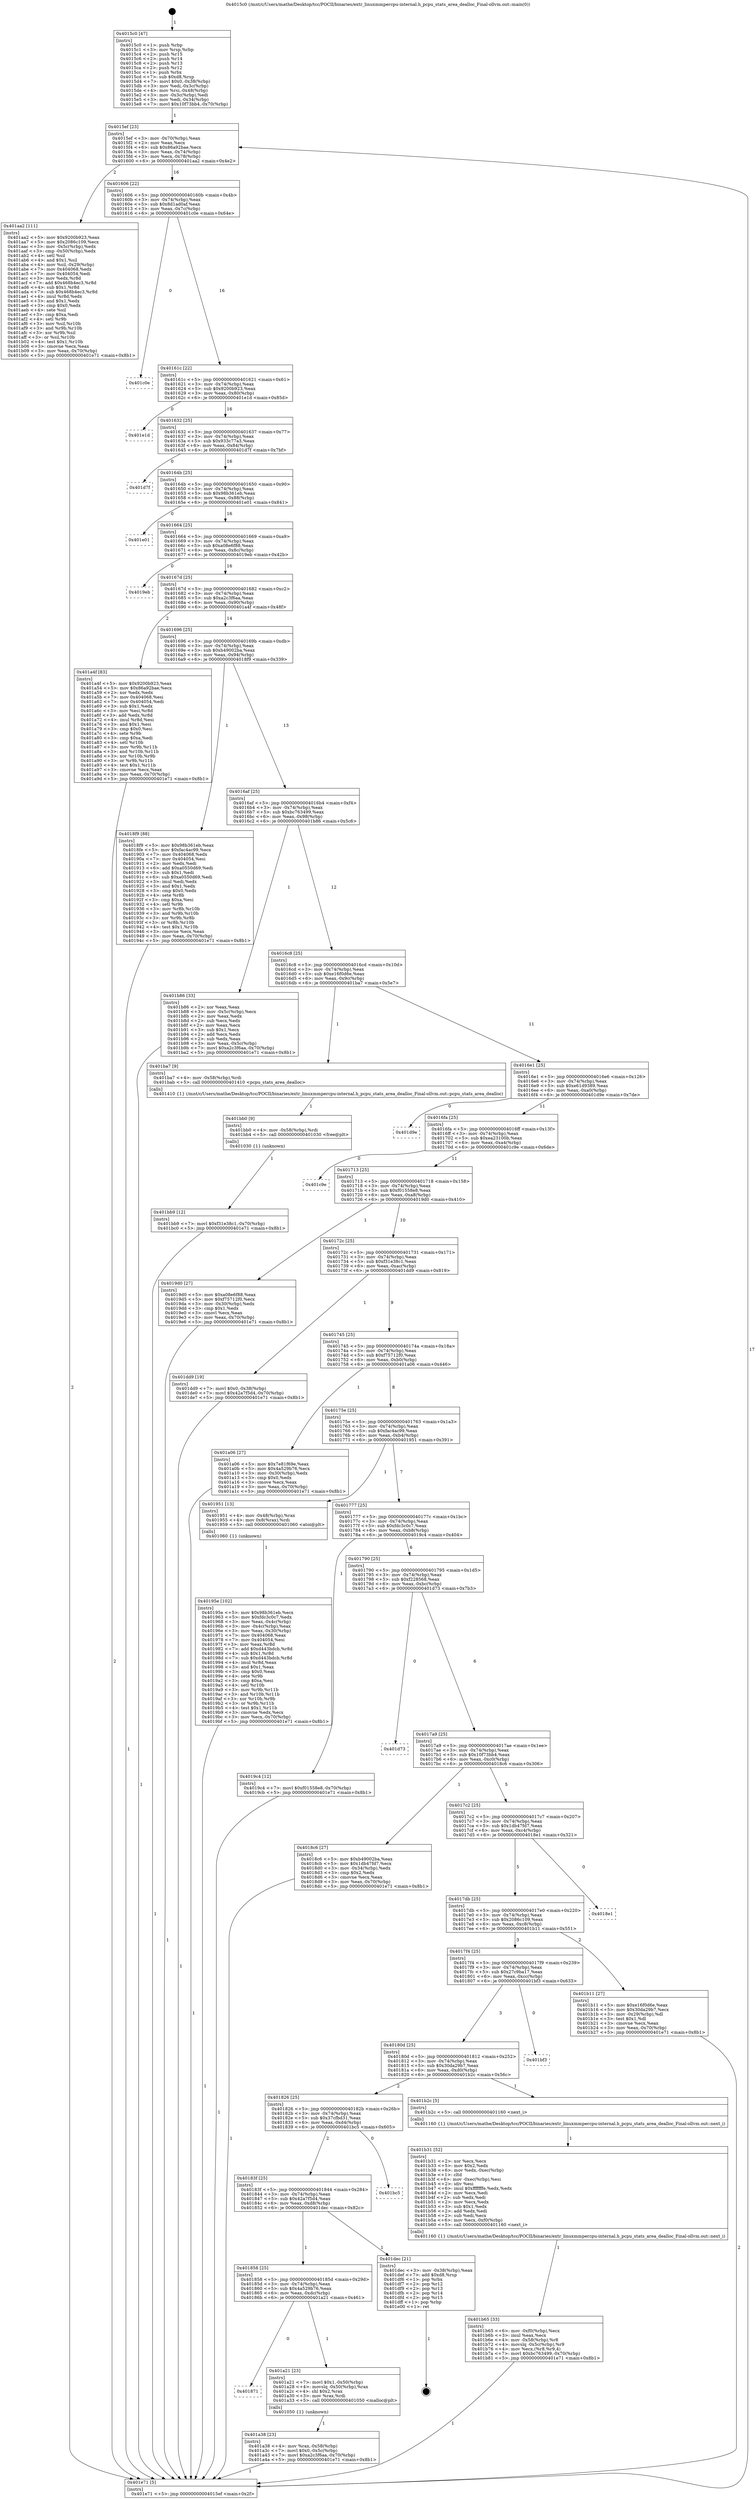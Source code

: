 digraph "0x4015c0" {
  label = "0x4015c0 (/mnt/c/Users/mathe/Desktop/tcc/POCII/binaries/extr_linuxmmpercpu-internal.h_pcpu_stats_area_dealloc_Final-ollvm.out::main(0))"
  labelloc = "t"
  node[shape=record]

  Entry [label="",width=0.3,height=0.3,shape=circle,fillcolor=black,style=filled]
  "0x4015ef" [label="{
     0x4015ef [23]\l
     | [instrs]\l
     &nbsp;&nbsp;0x4015ef \<+3\>: mov -0x70(%rbp),%eax\l
     &nbsp;&nbsp;0x4015f2 \<+2\>: mov %eax,%ecx\l
     &nbsp;&nbsp;0x4015f4 \<+6\>: sub $0x86a92bae,%ecx\l
     &nbsp;&nbsp;0x4015fa \<+3\>: mov %eax,-0x74(%rbp)\l
     &nbsp;&nbsp;0x4015fd \<+3\>: mov %ecx,-0x78(%rbp)\l
     &nbsp;&nbsp;0x401600 \<+6\>: je 0000000000401aa2 \<main+0x4e2\>\l
  }"]
  "0x401aa2" [label="{
     0x401aa2 [111]\l
     | [instrs]\l
     &nbsp;&nbsp;0x401aa2 \<+5\>: mov $0x9200b923,%eax\l
     &nbsp;&nbsp;0x401aa7 \<+5\>: mov $0x2086c109,%ecx\l
     &nbsp;&nbsp;0x401aac \<+3\>: mov -0x5c(%rbp),%edx\l
     &nbsp;&nbsp;0x401aaf \<+3\>: cmp -0x50(%rbp),%edx\l
     &nbsp;&nbsp;0x401ab2 \<+4\>: setl %sil\l
     &nbsp;&nbsp;0x401ab6 \<+4\>: and $0x1,%sil\l
     &nbsp;&nbsp;0x401aba \<+4\>: mov %sil,-0x29(%rbp)\l
     &nbsp;&nbsp;0x401abe \<+7\>: mov 0x404068,%edx\l
     &nbsp;&nbsp;0x401ac5 \<+7\>: mov 0x404054,%edi\l
     &nbsp;&nbsp;0x401acc \<+3\>: mov %edx,%r8d\l
     &nbsp;&nbsp;0x401acf \<+7\>: add $0x468b4ec3,%r8d\l
     &nbsp;&nbsp;0x401ad6 \<+4\>: sub $0x1,%r8d\l
     &nbsp;&nbsp;0x401ada \<+7\>: sub $0x468b4ec3,%r8d\l
     &nbsp;&nbsp;0x401ae1 \<+4\>: imul %r8d,%edx\l
     &nbsp;&nbsp;0x401ae5 \<+3\>: and $0x1,%edx\l
     &nbsp;&nbsp;0x401ae8 \<+3\>: cmp $0x0,%edx\l
     &nbsp;&nbsp;0x401aeb \<+4\>: sete %sil\l
     &nbsp;&nbsp;0x401aef \<+3\>: cmp $0xa,%edi\l
     &nbsp;&nbsp;0x401af2 \<+4\>: setl %r9b\l
     &nbsp;&nbsp;0x401af6 \<+3\>: mov %sil,%r10b\l
     &nbsp;&nbsp;0x401af9 \<+3\>: and %r9b,%r10b\l
     &nbsp;&nbsp;0x401afc \<+3\>: xor %r9b,%sil\l
     &nbsp;&nbsp;0x401aff \<+3\>: or %sil,%r10b\l
     &nbsp;&nbsp;0x401b02 \<+4\>: test $0x1,%r10b\l
     &nbsp;&nbsp;0x401b06 \<+3\>: cmovne %ecx,%eax\l
     &nbsp;&nbsp;0x401b09 \<+3\>: mov %eax,-0x70(%rbp)\l
     &nbsp;&nbsp;0x401b0c \<+5\>: jmp 0000000000401e71 \<main+0x8b1\>\l
  }"]
  "0x401606" [label="{
     0x401606 [22]\l
     | [instrs]\l
     &nbsp;&nbsp;0x401606 \<+5\>: jmp 000000000040160b \<main+0x4b\>\l
     &nbsp;&nbsp;0x40160b \<+3\>: mov -0x74(%rbp),%eax\l
     &nbsp;&nbsp;0x40160e \<+5\>: sub $0x8d1ad0af,%eax\l
     &nbsp;&nbsp;0x401613 \<+3\>: mov %eax,-0x7c(%rbp)\l
     &nbsp;&nbsp;0x401616 \<+6\>: je 0000000000401c0e \<main+0x64e\>\l
  }"]
  Exit [label="",width=0.3,height=0.3,shape=circle,fillcolor=black,style=filled,peripheries=2]
  "0x401c0e" [label="{
     0x401c0e\l
  }", style=dashed]
  "0x40161c" [label="{
     0x40161c [22]\l
     | [instrs]\l
     &nbsp;&nbsp;0x40161c \<+5\>: jmp 0000000000401621 \<main+0x61\>\l
     &nbsp;&nbsp;0x401621 \<+3\>: mov -0x74(%rbp),%eax\l
     &nbsp;&nbsp;0x401624 \<+5\>: sub $0x9200b923,%eax\l
     &nbsp;&nbsp;0x401629 \<+3\>: mov %eax,-0x80(%rbp)\l
     &nbsp;&nbsp;0x40162c \<+6\>: je 0000000000401e1d \<main+0x85d\>\l
  }"]
  "0x401bb9" [label="{
     0x401bb9 [12]\l
     | [instrs]\l
     &nbsp;&nbsp;0x401bb9 \<+7\>: movl $0xf31e38c1,-0x70(%rbp)\l
     &nbsp;&nbsp;0x401bc0 \<+5\>: jmp 0000000000401e71 \<main+0x8b1\>\l
  }"]
  "0x401e1d" [label="{
     0x401e1d\l
  }", style=dashed]
  "0x401632" [label="{
     0x401632 [25]\l
     | [instrs]\l
     &nbsp;&nbsp;0x401632 \<+5\>: jmp 0000000000401637 \<main+0x77\>\l
     &nbsp;&nbsp;0x401637 \<+3\>: mov -0x74(%rbp),%eax\l
     &nbsp;&nbsp;0x40163a \<+5\>: sub $0x933c77a3,%eax\l
     &nbsp;&nbsp;0x40163f \<+6\>: mov %eax,-0x84(%rbp)\l
     &nbsp;&nbsp;0x401645 \<+6\>: je 0000000000401d7f \<main+0x7bf\>\l
  }"]
  "0x401bb0" [label="{
     0x401bb0 [9]\l
     | [instrs]\l
     &nbsp;&nbsp;0x401bb0 \<+4\>: mov -0x58(%rbp),%rdi\l
     &nbsp;&nbsp;0x401bb4 \<+5\>: call 0000000000401030 \<free@plt\>\l
     | [calls]\l
     &nbsp;&nbsp;0x401030 \{1\} (unknown)\l
  }"]
  "0x401d7f" [label="{
     0x401d7f\l
  }", style=dashed]
  "0x40164b" [label="{
     0x40164b [25]\l
     | [instrs]\l
     &nbsp;&nbsp;0x40164b \<+5\>: jmp 0000000000401650 \<main+0x90\>\l
     &nbsp;&nbsp;0x401650 \<+3\>: mov -0x74(%rbp),%eax\l
     &nbsp;&nbsp;0x401653 \<+5\>: sub $0x98b361eb,%eax\l
     &nbsp;&nbsp;0x401658 \<+6\>: mov %eax,-0x88(%rbp)\l
     &nbsp;&nbsp;0x40165e \<+6\>: je 0000000000401e01 \<main+0x841\>\l
  }"]
  "0x401b65" [label="{
     0x401b65 [33]\l
     | [instrs]\l
     &nbsp;&nbsp;0x401b65 \<+6\>: mov -0xf0(%rbp),%ecx\l
     &nbsp;&nbsp;0x401b6b \<+3\>: imul %eax,%ecx\l
     &nbsp;&nbsp;0x401b6e \<+4\>: mov -0x58(%rbp),%r8\l
     &nbsp;&nbsp;0x401b72 \<+4\>: movslq -0x5c(%rbp),%r9\l
     &nbsp;&nbsp;0x401b76 \<+4\>: mov %ecx,(%r8,%r9,4)\l
     &nbsp;&nbsp;0x401b7a \<+7\>: movl $0xbc763499,-0x70(%rbp)\l
     &nbsp;&nbsp;0x401b81 \<+5\>: jmp 0000000000401e71 \<main+0x8b1\>\l
  }"]
  "0x401e01" [label="{
     0x401e01\l
  }", style=dashed]
  "0x401664" [label="{
     0x401664 [25]\l
     | [instrs]\l
     &nbsp;&nbsp;0x401664 \<+5\>: jmp 0000000000401669 \<main+0xa9\>\l
     &nbsp;&nbsp;0x401669 \<+3\>: mov -0x74(%rbp),%eax\l
     &nbsp;&nbsp;0x40166c \<+5\>: sub $0xa08e6f88,%eax\l
     &nbsp;&nbsp;0x401671 \<+6\>: mov %eax,-0x8c(%rbp)\l
     &nbsp;&nbsp;0x401677 \<+6\>: je 00000000004019eb \<main+0x42b\>\l
  }"]
  "0x401b31" [label="{
     0x401b31 [52]\l
     | [instrs]\l
     &nbsp;&nbsp;0x401b31 \<+2\>: xor %ecx,%ecx\l
     &nbsp;&nbsp;0x401b33 \<+5\>: mov $0x2,%edx\l
     &nbsp;&nbsp;0x401b38 \<+6\>: mov %edx,-0xec(%rbp)\l
     &nbsp;&nbsp;0x401b3e \<+1\>: cltd\l
     &nbsp;&nbsp;0x401b3f \<+6\>: mov -0xec(%rbp),%esi\l
     &nbsp;&nbsp;0x401b45 \<+2\>: idiv %esi\l
     &nbsp;&nbsp;0x401b47 \<+6\>: imul $0xfffffffe,%edx,%edx\l
     &nbsp;&nbsp;0x401b4d \<+2\>: mov %ecx,%edi\l
     &nbsp;&nbsp;0x401b4f \<+2\>: sub %edx,%edi\l
     &nbsp;&nbsp;0x401b51 \<+2\>: mov %ecx,%edx\l
     &nbsp;&nbsp;0x401b53 \<+3\>: sub $0x1,%edx\l
     &nbsp;&nbsp;0x401b56 \<+2\>: add %edx,%edi\l
     &nbsp;&nbsp;0x401b58 \<+2\>: sub %edi,%ecx\l
     &nbsp;&nbsp;0x401b5a \<+6\>: mov %ecx,-0xf0(%rbp)\l
     &nbsp;&nbsp;0x401b60 \<+5\>: call 0000000000401160 \<next_i\>\l
     | [calls]\l
     &nbsp;&nbsp;0x401160 \{1\} (/mnt/c/Users/mathe/Desktop/tcc/POCII/binaries/extr_linuxmmpercpu-internal.h_pcpu_stats_area_dealloc_Final-ollvm.out::next_i)\l
  }"]
  "0x4019eb" [label="{
     0x4019eb\l
  }", style=dashed]
  "0x40167d" [label="{
     0x40167d [25]\l
     | [instrs]\l
     &nbsp;&nbsp;0x40167d \<+5\>: jmp 0000000000401682 \<main+0xc2\>\l
     &nbsp;&nbsp;0x401682 \<+3\>: mov -0x74(%rbp),%eax\l
     &nbsp;&nbsp;0x401685 \<+5\>: sub $0xa2c3f6aa,%eax\l
     &nbsp;&nbsp;0x40168a \<+6\>: mov %eax,-0x90(%rbp)\l
     &nbsp;&nbsp;0x401690 \<+6\>: je 0000000000401a4f \<main+0x48f\>\l
  }"]
  "0x401a38" [label="{
     0x401a38 [23]\l
     | [instrs]\l
     &nbsp;&nbsp;0x401a38 \<+4\>: mov %rax,-0x58(%rbp)\l
     &nbsp;&nbsp;0x401a3c \<+7\>: movl $0x0,-0x5c(%rbp)\l
     &nbsp;&nbsp;0x401a43 \<+7\>: movl $0xa2c3f6aa,-0x70(%rbp)\l
     &nbsp;&nbsp;0x401a4a \<+5\>: jmp 0000000000401e71 \<main+0x8b1\>\l
  }"]
  "0x401a4f" [label="{
     0x401a4f [83]\l
     | [instrs]\l
     &nbsp;&nbsp;0x401a4f \<+5\>: mov $0x9200b923,%eax\l
     &nbsp;&nbsp;0x401a54 \<+5\>: mov $0x86a92bae,%ecx\l
     &nbsp;&nbsp;0x401a59 \<+2\>: xor %edx,%edx\l
     &nbsp;&nbsp;0x401a5b \<+7\>: mov 0x404068,%esi\l
     &nbsp;&nbsp;0x401a62 \<+7\>: mov 0x404054,%edi\l
     &nbsp;&nbsp;0x401a69 \<+3\>: sub $0x1,%edx\l
     &nbsp;&nbsp;0x401a6c \<+3\>: mov %esi,%r8d\l
     &nbsp;&nbsp;0x401a6f \<+3\>: add %edx,%r8d\l
     &nbsp;&nbsp;0x401a72 \<+4\>: imul %r8d,%esi\l
     &nbsp;&nbsp;0x401a76 \<+3\>: and $0x1,%esi\l
     &nbsp;&nbsp;0x401a79 \<+3\>: cmp $0x0,%esi\l
     &nbsp;&nbsp;0x401a7c \<+4\>: sete %r9b\l
     &nbsp;&nbsp;0x401a80 \<+3\>: cmp $0xa,%edi\l
     &nbsp;&nbsp;0x401a83 \<+4\>: setl %r10b\l
     &nbsp;&nbsp;0x401a87 \<+3\>: mov %r9b,%r11b\l
     &nbsp;&nbsp;0x401a8a \<+3\>: and %r10b,%r11b\l
     &nbsp;&nbsp;0x401a8d \<+3\>: xor %r10b,%r9b\l
     &nbsp;&nbsp;0x401a90 \<+3\>: or %r9b,%r11b\l
     &nbsp;&nbsp;0x401a93 \<+4\>: test $0x1,%r11b\l
     &nbsp;&nbsp;0x401a97 \<+3\>: cmovne %ecx,%eax\l
     &nbsp;&nbsp;0x401a9a \<+3\>: mov %eax,-0x70(%rbp)\l
     &nbsp;&nbsp;0x401a9d \<+5\>: jmp 0000000000401e71 \<main+0x8b1\>\l
  }"]
  "0x401696" [label="{
     0x401696 [25]\l
     | [instrs]\l
     &nbsp;&nbsp;0x401696 \<+5\>: jmp 000000000040169b \<main+0xdb\>\l
     &nbsp;&nbsp;0x40169b \<+3\>: mov -0x74(%rbp),%eax\l
     &nbsp;&nbsp;0x40169e \<+5\>: sub $0xb49002ba,%eax\l
     &nbsp;&nbsp;0x4016a3 \<+6\>: mov %eax,-0x94(%rbp)\l
     &nbsp;&nbsp;0x4016a9 \<+6\>: je 00000000004018f9 \<main+0x339\>\l
  }"]
  "0x401871" [label="{
     0x401871\l
  }", style=dashed]
  "0x4018f9" [label="{
     0x4018f9 [88]\l
     | [instrs]\l
     &nbsp;&nbsp;0x4018f9 \<+5\>: mov $0x98b361eb,%eax\l
     &nbsp;&nbsp;0x4018fe \<+5\>: mov $0xfac4ac99,%ecx\l
     &nbsp;&nbsp;0x401903 \<+7\>: mov 0x404068,%edx\l
     &nbsp;&nbsp;0x40190a \<+7\>: mov 0x404054,%esi\l
     &nbsp;&nbsp;0x401911 \<+2\>: mov %edx,%edi\l
     &nbsp;&nbsp;0x401913 \<+6\>: add $0xa0550d69,%edi\l
     &nbsp;&nbsp;0x401919 \<+3\>: sub $0x1,%edi\l
     &nbsp;&nbsp;0x40191c \<+6\>: sub $0xa0550d69,%edi\l
     &nbsp;&nbsp;0x401922 \<+3\>: imul %edi,%edx\l
     &nbsp;&nbsp;0x401925 \<+3\>: and $0x1,%edx\l
     &nbsp;&nbsp;0x401928 \<+3\>: cmp $0x0,%edx\l
     &nbsp;&nbsp;0x40192b \<+4\>: sete %r8b\l
     &nbsp;&nbsp;0x40192f \<+3\>: cmp $0xa,%esi\l
     &nbsp;&nbsp;0x401932 \<+4\>: setl %r9b\l
     &nbsp;&nbsp;0x401936 \<+3\>: mov %r8b,%r10b\l
     &nbsp;&nbsp;0x401939 \<+3\>: and %r9b,%r10b\l
     &nbsp;&nbsp;0x40193c \<+3\>: xor %r9b,%r8b\l
     &nbsp;&nbsp;0x40193f \<+3\>: or %r8b,%r10b\l
     &nbsp;&nbsp;0x401942 \<+4\>: test $0x1,%r10b\l
     &nbsp;&nbsp;0x401946 \<+3\>: cmovne %ecx,%eax\l
     &nbsp;&nbsp;0x401949 \<+3\>: mov %eax,-0x70(%rbp)\l
     &nbsp;&nbsp;0x40194c \<+5\>: jmp 0000000000401e71 \<main+0x8b1\>\l
  }"]
  "0x4016af" [label="{
     0x4016af [25]\l
     | [instrs]\l
     &nbsp;&nbsp;0x4016af \<+5\>: jmp 00000000004016b4 \<main+0xf4\>\l
     &nbsp;&nbsp;0x4016b4 \<+3\>: mov -0x74(%rbp),%eax\l
     &nbsp;&nbsp;0x4016b7 \<+5\>: sub $0xbc763499,%eax\l
     &nbsp;&nbsp;0x4016bc \<+6\>: mov %eax,-0x98(%rbp)\l
     &nbsp;&nbsp;0x4016c2 \<+6\>: je 0000000000401b86 \<main+0x5c6\>\l
  }"]
  "0x401a21" [label="{
     0x401a21 [23]\l
     | [instrs]\l
     &nbsp;&nbsp;0x401a21 \<+7\>: movl $0x1,-0x50(%rbp)\l
     &nbsp;&nbsp;0x401a28 \<+4\>: movslq -0x50(%rbp),%rax\l
     &nbsp;&nbsp;0x401a2c \<+4\>: shl $0x2,%rax\l
     &nbsp;&nbsp;0x401a30 \<+3\>: mov %rax,%rdi\l
     &nbsp;&nbsp;0x401a33 \<+5\>: call 0000000000401050 \<malloc@plt\>\l
     | [calls]\l
     &nbsp;&nbsp;0x401050 \{1\} (unknown)\l
  }"]
  "0x401b86" [label="{
     0x401b86 [33]\l
     | [instrs]\l
     &nbsp;&nbsp;0x401b86 \<+2\>: xor %eax,%eax\l
     &nbsp;&nbsp;0x401b88 \<+3\>: mov -0x5c(%rbp),%ecx\l
     &nbsp;&nbsp;0x401b8b \<+2\>: mov %eax,%edx\l
     &nbsp;&nbsp;0x401b8d \<+2\>: sub %ecx,%edx\l
     &nbsp;&nbsp;0x401b8f \<+2\>: mov %eax,%ecx\l
     &nbsp;&nbsp;0x401b91 \<+3\>: sub $0x1,%ecx\l
     &nbsp;&nbsp;0x401b94 \<+2\>: add %ecx,%edx\l
     &nbsp;&nbsp;0x401b96 \<+2\>: sub %edx,%eax\l
     &nbsp;&nbsp;0x401b98 \<+3\>: mov %eax,-0x5c(%rbp)\l
     &nbsp;&nbsp;0x401b9b \<+7\>: movl $0xa2c3f6aa,-0x70(%rbp)\l
     &nbsp;&nbsp;0x401ba2 \<+5\>: jmp 0000000000401e71 \<main+0x8b1\>\l
  }"]
  "0x4016c8" [label="{
     0x4016c8 [25]\l
     | [instrs]\l
     &nbsp;&nbsp;0x4016c8 \<+5\>: jmp 00000000004016cd \<main+0x10d\>\l
     &nbsp;&nbsp;0x4016cd \<+3\>: mov -0x74(%rbp),%eax\l
     &nbsp;&nbsp;0x4016d0 \<+5\>: sub $0xe16f0d6e,%eax\l
     &nbsp;&nbsp;0x4016d5 \<+6\>: mov %eax,-0x9c(%rbp)\l
     &nbsp;&nbsp;0x4016db \<+6\>: je 0000000000401ba7 \<main+0x5e7\>\l
  }"]
  "0x401858" [label="{
     0x401858 [25]\l
     | [instrs]\l
     &nbsp;&nbsp;0x401858 \<+5\>: jmp 000000000040185d \<main+0x29d\>\l
     &nbsp;&nbsp;0x40185d \<+3\>: mov -0x74(%rbp),%eax\l
     &nbsp;&nbsp;0x401860 \<+5\>: sub $0x4a529b76,%eax\l
     &nbsp;&nbsp;0x401865 \<+6\>: mov %eax,-0xdc(%rbp)\l
     &nbsp;&nbsp;0x40186b \<+6\>: je 0000000000401a21 \<main+0x461\>\l
  }"]
  "0x401ba7" [label="{
     0x401ba7 [9]\l
     | [instrs]\l
     &nbsp;&nbsp;0x401ba7 \<+4\>: mov -0x58(%rbp),%rdi\l
     &nbsp;&nbsp;0x401bab \<+5\>: call 0000000000401410 \<pcpu_stats_area_dealloc\>\l
     | [calls]\l
     &nbsp;&nbsp;0x401410 \{1\} (/mnt/c/Users/mathe/Desktop/tcc/POCII/binaries/extr_linuxmmpercpu-internal.h_pcpu_stats_area_dealloc_Final-ollvm.out::pcpu_stats_area_dealloc)\l
  }"]
  "0x4016e1" [label="{
     0x4016e1 [25]\l
     | [instrs]\l
     &nbsp;&nbsp;0x4016e1 \<+5\>: jmp 00000000004016e6 \<main+0x126\>\l
     &nbsp;&nbsp;0x4016e6 \<+3\>: mov -0x74(%rbp),%eax\l
     &nbsp;&nbsp;0x4016e9 \<+5\>: sub $0xe61d9389,%eax\l
     &nbsp;&nbsp;0x4016ee \<+6\>: mov %eax,-0xa0(%rbp)\l
     &nbsp;&nbsp;0x4016f4 \<+6\>: je 0000000000401d9e \<main+0x7de\>\l
  }"]
  "0x401dec" [label="{
     0x401dec [21]\l
     | [instrs]\l
     &nbsp;&nbsp;0x401dec \<+3\>: mov -0x38(%rbp),%eax\l
     &nbsp;&nbsp;0x401def \<+7\>: add $0xd8,%rsp\l
     &nbsp;&nbsp;0x401df6 \<+1\>: pop %rbx\l
     &nbsp;&nbsp;0x401df7 \<+2\>: pop %r12\l
     &nbsp;&nbsp;0x401df9 \<+2\>: pop %r13\l
     &nbsp;&nbsp;0x401dfb \<+2\>: pop %r14\l
     &nbsp;&nbsp;0x401dfd \<+2\>: pop %r15\l
     &nbsp;&nbsp;0x401dff \<+1\>: pop %rbp\l
     &nbsp;&nbsp;0x401e00 \<+1\>: ret\l
  }"]
  "0x401d9e" [label="{
     0x401d9e\l
  }", style=dashed]
  "0x4016fa" [label="{
     0x4016fa [25]\l
     | [instrs]\l
     &nbsp;&nbsp;0x4016fa \<+5\>: jmp 00000000004016ff \<main+0x13f\>\l
     &nbsp;&nbsp;0x4016ff \<+3\>: mov -0x74(%rbp),%eax\l
     &nbsp;&nbsp;0x401702 \<+5\>: sub $0xea23100b,%eax\l
     &nbsp;&nbsp;0x401707 \<+6\>: mov %eax,-0xa4(%rbp)\l
     &nbsp;&nbsp;0x40170d \<+6\>: je 0000000000401c9e \<main+0x6de\>\l
  }"]
  "0x40183f" [label="{
     0x40183f [25]\l
     | [instrs]\l
     &nbsp;&nbsp;0x40183f \<+5\>: jmp 0000000000401844 \<main+0x284\>\l
     &nbsp;&nbsp;0x401844 \<+3\>: mov -0x74(%rbp),%eax\l
     &nbsp;&nbsp;0x401847 \<+5\>: sub $0x42a7f5d4,%eax\l
     &nbsp;&nbsp;0x40184c \<+6\>: mov %eax,-0xd8(%rbp)\l
     &nbsp;&nbsp;0x401852 \<+6\>: je 0000000000401dec \<main+0x82c\>\l
  }"]
  "0x401c9e" [label="{
     0x401c9e\l
  }", style=dashed]
  "0x401713" [label="{
     0x401713 [25]\l
     | [instrs]\l
     &nbsp;&nbsp;0x401713 \<+5\>: jmp 0000000000401718 \<main+0x158\>\l
     &nbsp;&nbsp;0x401718 \<+3\>: mov -0x74(%rbp),%eax\l
     &nbsp;&nbsp;0x40171b \<+5\>: sub $0xf01558e8,%eax\l
     &nbsp;&nbsp;0x401720 \<+6\>: mov %eax,-0xa8(%rbp)\l
     &nbsp;&nbsp;0x401726 \<+6\>: je 00000000004019d0 \<main+0x410\>\l
  }"]
  "0x401bc5" [label="{
     0x401bc5\l
  }", style=dashed]
  "0x4019d0" [label="{
     0x4019d0 [27]\l
     | [instrs]\l
     &nbsp;&nbsp;0x4019d0 \<+5\>: mov $0xa08e6f88,%eax\l
     &nbsp;&nbsp;0x4019d5 \<+5\>: mov $0xf75712f0,%ecx\l
     &nbsp;&nbsp;0x4019da \<+3\>: mov -0x30(%rbp),%edx\l
     &nbsp;&nbsp;0x4019dd \<+3\>: cmp $0x1,%edx\l
     &nbsp;&nbsp;0x4019e0 \<+3\>: cmovl %ecx,%eax\l
     &nbsp;&nbsp;0x4019e3 \<+3\>: mov %eax,-0x70(%rbp)\l
     &nbsp;&nbsp;0x4019e6 \<+5\>: jmp 0000000000401e71 \<main+0x8b1\>\l
  }"]
  "0x40172c" [label="{
     0x40172c [25]\l
     | [instrs]\l
     &nbsp;&nbsp;0x40172c \<+5\>: jmp 0000000000401731 \<main+0x171\>\l
     &nbsp;&nbsp;0x401731 \<+3\>: mov -0x74(%rbp),%eax\l
     &nbsp;&nbsp;0x401734 \<+5\>: sub $0xf31e38c1,%eax\l
     &nbsp;&nbsp;0x401739 \<+6\>: mov %eax,-0xac(%rbp)\l
     &nbsp;&nbsp;0x40173f \<+6\>: je 0000000000401dd9 \<main+0x819\>\l
  }"]
  "0x401826" [label="{
     0x401826 [25]\l
     | [instrs]\l
     &nbsp;&nbsp;0x401826 \<+5\>: jmp 000000000040182b \<main+0x26b\>\l
     &nbsp;&nbsp;0x40182b \<+3\>: mov -0x74(%rbp),%eax\l
     &nbsp;&nbsp;0x40182e \<+5\>: sub $0x37cfbd31,%eax\l
     &nbsp;&nbsp;0x401833 \<+6\>: mov %eax,-0xd4(%rbp)\l
     &nbsp;&nbsp;0x401839 \<+6\>: je 0000000000401bc5 \<main+0x605\>\l
  }"]
  "0x401dd9" [label="{
     0x401dd9 [19]\l
     | [instrs]\l
     &nbsp;&nbsp;0x401dd9 \<+7\>: movl $0x0,-0x38(%rbp)\l
     &nbsp;&nbsp;0x401de0 \<+7\>: movl $0x42a7f5d4,-0x70(%rbp)\l
     &nbsp;&nbsp;0x401de7 \<+5\>: jmp 0000000000401e71 \<main+0x8b1\>\l
  }"]
  "0x401745" [label="{
     0x401745 [25]\l
     | [instrs]\l
     &nbsp;&nbsp;0x401745 \<+5\>: jmp 000000000040174a \<main+0x18a\>\l
     &nbsp;&nbsp;0x40174a \<+3\>: mov -0x74(%rbp),%eax\l
     &nbsp;&nbsp;0x40174d \<+5\>: sub $0xf75712f0,%eax\l
     &nbsp;&nbsp;0x401752 \<+6\>: mov %eax,-0xb0(%rbp)\l
     &nbsp;&nbsp;0x401758 \<+6\>: je 0000000000401a06 \<main+0x446\>\l
  }"]
  "0x401b2c" [label="{
     0x401b2c [5]\l
     | [instrs]\l
     &nbsp;&nbsp;0x401b2c \<+5\>: call 0000000000401160 \<next_i\>\l
     | [calls]\l
     &nbsp;&nbsp;0x401160 \{1\} (/mnt/c/Users/mathe/Desktop/tcc/POCII/binaries/extr_linuxmmpercpu-internal.h_pcpu_stats_area_dealloc_Final-ollvm.out::next_i)\l
  }"]
  "0x401a06" [label="{
     0x401a06 [27]\l
     | [instrs]\l
     &nbsp;&nbsp;0x401a06 \<+5\>: mov $0x7e81f69e,%eax\l
     &nbsp;&nbsp;0x401a0b \<+5\>: mov $0x4a529b76,%ecx\l
     &nbsp;&nbsp;0x401a10 \<+3\>: mov -0x30(%rbp),%edx\l
     &nbsp;&nbsp;0x401a13 \<+3\>: cmp $0x0,%edx\l
     &nbsp;&nbsp;0x401a16 \<+3\>: cmove %ecx,%eax\l
     &nbsp;&nbsp;0x401a19 \<+3\>: mov %eax,-0x70(%rbp)\l
     &nbsp;&nbsp;0x401a1c \<+5\>: jmp 0000000000401e71 \<main+0x8b1\>\l
  }"]
  "0x40175e" [label="{
     0x40175e [25]\l
     | [instrs]\l
     &nbsp;&nbsp;0x40175e \<+5\>: jmp 0000000000401763 \<main+0x1a3\>\l
     &nbsp;&nbsp;0x401763 \<+3\>: mov -0x74(%rbp),%eax\l
     &nbsp;&nbsp;0x401766 \<+5\>: sub $0xfac4ac99,%eax\l
     &nbsp;&nbsp;0x40176b \<+6\>: mov %eax,-0xb4(%rbp)\l
     &nbsp;&nbsp;0x401771 \<+6\>: je 0000000000401951 \<main+0x391\>\l
  }"]
  "0x40180d" [label="{
     0x40180d [25]\l
     | [instrs]\l
     &nbsp;&nbsp;0x40180d \<+5\>: jmp 0000000000401812 \<main+0x252\>\l
     &nbsp;&nbsp;0x401812 \<+3\>: mov -0x74(%rbp),%eax\l
     &nbsp;&nbsp;0x401815 \<+5\>: sub $0x30da29b7,%eax\l
     &nbsp;&nbsp;0x40181a \<+6\>: mov %eax,-0xd0(%rbp)\l
     &nbsp;&nbsp;0x401820 \<+6\>: je 0000000000401b2c \<main+0x56c\>\l
  }"]
  "0x401951" [label="{
     0x401951 [13]\l
     | [instrs]\l
     &nbsp;&nbsp;0x401951 \<+4\>: mov -0x48(%rbp),%rax\l
     &nbsp;&nbsp;0x401955 \<+4\>: mov 0x8(%rax),%rdi\l
     &nbsp;&nbsp;0x401959 \<+5\>: call 0000000000401060 \<atoi@plt\>\l
     | [calls]\l
     &nbsp;&nbsp;0x401060 \{1\} (unknown)\l
  }"]
  "0x401777" [label="{
     0x401777 [25]\l
     | [instrs]\l
     &nbsp;&nbsp;0x401777 \<+5\>: jmp 000000000040177c \<main+0x1bc\>\l
     &nbsp;&nbsp;0x40177c \<+3\>: mov -0x74(%rbp),%eax\l
     &nbsp;&nbsp;0x40177f \<+5\>: sub $0xfdc3c0c7,%eax\l
     &nbsp;&nbsp;0x401784 \<+6\>: mov %eax,-0xb8(%rbp)\l
     &nbsp;&nbsp;0x40178a \<+6\>: je 00000000004019c4 \<main+0x404\>\l
  }"]
  "0x401bf3" [label="{
     0x401bf3\l
  }", style=dashed]
  "0x4019c4" [label="{
     0x4019c4 [12]\l
     | [instrs]\l
     &nbsp;&nbsp;0x4019c4 \<+7\>: movl $0xf01558e8,-0x70(%rbp)\l
     &nbsp;&nbsp;0x4019cb \<+5\>: jmp 0000000000401e71 \<main+0x8b1\>\l
  }"]
  "0x401790" [label="{
     0x401790 [25]\l
     | [instrs]\l
     &nbsp;&nbsp;0x401790 \<+5\>: jmp 0000000000401795 \<main+0x1d5\>\l
     &nbsp;&nbsp;0x401795 \<+3\>: mov -0x74(%rbp),%eax\l
     &nbsp;&nbsp;0x401798 \<+5\>: sub $0xf228568,%eax\l
     &nbsp;&nbsp;0x40179d \<+6\>: mov %eax,-0xbc(%rbp)\l
     &nbsp;&nbsp;0x4017a3 \<+6\>: je 0000000000401d73 \<main+0x7b3\>\l
  }"]
  "0x4017f4" [label="{
     0x4017f4 [25]\l
     | [instrs]\l
     &nbsp;&nbsp;0x4017f4 \<+5\>: jmp 00000000004017f9 \<main+0x239\>\l
     &nbsp;&nbsp;0x4017f9 \<+3\>: mov -0x74(%rbp),%eax\l
     &nbsp;&nbsp;0x4017fc \<+5\>: sub $0x27c9ba17,%eax\l
     &nbsp;&nbsp;0x401801 \<+6\>: mov %eax,-0xcc(%rbp)\l
     &nbsp;&nbsp;0x401807 \<+6\>: je 0000000000401bf3 \<main+0x633\>\l
  }"]
  "0x401d73" [label="{
     0x401d73\l
  }", style=dashed]
  "0x4017a9" [label="{
     0x4017a9 [25]\l
     | [instrs]\l
     &nbsp;&nbsp;0x4017a9 \<+5\>: jmp 00000000004017ae \<main+0x1ee\>\l
     &nbsp;&nbsp;0x4017ae \<+3\>: mov -0x74(%rbp),%eax\l
     &nbsp;&nbsp;0x4017b1 \<+5\>: sub $0x10f73bb4,%eax\l
     &nbsp;&nbsp;0x4017b6 \<+6\>: mov %eax,-0xc0(%rbp)\l
     &nbsp;&nbsp;0x4017bc \<+6\>: je 00000000004018c6 \<main+0x306\>\l
  }"]
  "0x401b11" [label="{
     0x401b11 [27]\l
     | [instrs]\l
     &nbsp;&nbsp;0x401b11 \<+5\>: mov $0xe16f0d6e,%eax\l
     &nbsp;&nbsp;0x401b16 \<+5\>: mov $0x30da29b7,%ecx\l
     &nbsp;&nbsp;0x401b1b \<+3\>: mov -0x29(%rbp),%dl\l
     &nbsp;&nbsp;0x401b1e \<+3\>: test $0x1,%dl\l
     &nbsp;&nbsp;0x401b21 \<+3\>: cmovne %ecx,%eax\l
     &nbsp;&nbsp;0x401b24 \<+3\>: mov %eax,-0x70(%rbp)\l
     &nbsp;&nbsp;0x401b27 \<+5\>: jmp 0000000000401e71 \<main+0x8b1\>\l
  }"]
  "0x4018c6" [label="{
     0x4018c6 [27]\l
     | [instrs]\l
     &nbsp;&nbsp;0x4018c6 \<+5\>: mov $0xb49002ba,%eax\l
     &nbsp;&nbsp;0x4018cb \<+5\>: mov $0x1db47fd7,%ecx\l
     &nbsp;&nbsp;0x4018d0 \<+3\>: mov -0x34(%rbp),%edx\l
     &nbsp;&nbsp;0x4018d3 \<+3\>: cmp $0x2,%edx\l
     &nbsp;&nbsp;0x4018d6 \<+3\>: cmovne %ecx,%eax\l
     &nbsp;&nbsp;0x4018d9 \<+3\>: mov %eax,-0x70(%rbp)\l
     &nbsp;&nbsp;0x4018dc \<+5\>: jmp 0000000000401e71 \<main+0x8b1\>\l
  }"]
  "0x4017c2" [label="{
     0x4017c2 [25]\l
     | [instrs]\l
     &nbsp;&nbsp;0x4017c2 \<+5\>: jmp 00000000004017c7 \<main+0x207\>\l
     &nbsp;&nbsp;0x4017c7 \<+3\>: mov -0x74(%rbp),%eax\l
     &nbsp;&nbsp;0x4017ca \<+5\>: sub $0x1db47fd7,%eax\l
     &nbsp;&nbsp;0x4017cf \<+6\>: mov %eax,-0xc4(%rbp)\l
     &nbsp;&nbsp;0x4017d5 \<+6\>: je 00000000004018e1 \<main+0x321\>\l
  }"]
  "0x401e71" [label="{
     0x401e71 [5]\l
     | [instrs]\l
     &nbsp;&nbsp;0x401e71 \<+5\>: jmp 00000000004015ef \<main+0x2f\>\l
  }"]
  "0x4015c0" [label="{
     0x4015c0 [47]\l
     | [instrs]\l
     &nbsp;&nbsp;0x4015c0 \<+1\>: push %rbp\l
     &nbsp;&nbsp;0x4015c1 \<+3\>: mov %rsp,%rbp\l
     &nbsp;&nbsp;0x4015c4 \<+2\>: push %r15\l
     &nbsp;&nbsp;0x4015c6 \<+2\>: push %r14\l
     &nbsp;&nbsp;0x4015c8 \<+2\>: push %r13\l
     &nbsp;&nbsp;0x4015ca \<+2\>: push %r12\l
     &nbsp;&nbsp;0x4015cc \<+1\>: push %rbx\l
     &nbsp;&nbsp;0x4015cd \<+7\>: sub $0xd8,%rsp\l
     &nbsp;&nbsp;0x4015d4 \<+7\>: movl $0x0,-0x38(%rbp)\l
     &nbsp;&nbsp;0x4015db \<+3\>: mov %edi,-0x3c(%rbp)\l
     &nbsp;&nbsp;0x4015de \<+4\>: mov %rsi,-0x48(%rbp)\l
     &nbsp;&nbsp;0x4015e2 \<+3\>: mov -0x3c(%rbp),%edi\l
     &nbsp;&nbsp;0x4015e5 \<+3\>: mov %edi,-0x34(%rbp)\l
     &nbsp;&nbsp;0x4015e8 \<+7\>: movl $0x10f73bb4,-0x70(%rbp)\l
  }"]
  "0x40195e" [label="{
     0x40195e [102]\l
     | [instrs]\l
     &nbsp;&nbsp;0x40195e \<+5\>: mov $0x98b361eb,%ecx\l
     &nbsp;&nbsp;0x401963 \<+5\>: mov $0xfdc3c0c7,%edx\l
     &nbsp;&nbsp;0x401968 \<+3\>: mov %eax,-0x4c(%rbp)\l
     &nbsp;&nbsp;0x40196b \<+3\>: mov -0x4c(%rbp),%eax\l
     &nbsp;&nbsp;0x40196e \<+3\>: mov %eax,-0x30(%rbp)\l
     &nbsp;&nbsp;0x401971 \<+7\>: mov 0x404068,%eax\l
     &nbsp;&nbsp;0x401978 \<+7\>: mov 0x404054,%esi\l
     &nbsp;&nbsp;0x40197f \<+3\>: mov %eax,%r8d\l
     &nbsp;&nbsp;0x401982 \<+7\>: add $0xd443bdcb,%r8d\l
     &nbsp;&nbsp;0x401989 \<+4\>: sub $0x1,%r8d\l
     &nbsp;&nbsp;0x40198d \<+7\>: sub $0xd443bdcb,%r8d\l
     &nbsp;&nbsp;0x401994 \<+4\>: imul %r8d,%eax\l
     &nbsp;&nbsp;0x401998 \<+3\>: and $0x1,%eax\l
     &nbsp;&nbsp;0x40199b \<+3\>: cmp $0x0,%eax\l
     &nbsp;&nbsp;0x40199e \<+4\>: sete %r9b\l
     &nbsp;&nbsp;0x4019a2 \<+3\>: cmp $0xa,%esi\l
     &nbsp;&nbsp;0x4019a5 \<+4\>: setl %r10b\l
     &nbsp;&nbsp;0x4019a9 \<+3\>: mov %r9b,%r11b\l
     &nbsp;&nbsp;0x4019ac \<+3\>: and %r10b,%r11b\l
     &nbsp;&nbsp;0x4019af \<+3\>: xor %r10b,%r9b\l
     &nbsp;&nbsp;0x4019b2 \<+3\>: or %r9b,%r11b\l
     &nbsp;&nbsp;0x4019b5 \<+4\>: test $0x1,%r11b\l
     &nbsp;&nbsp;0x4019b9 \<+3\>: cmovne %edx,%ecx\l
     &nbsp;&nbsp;0x4019bc \<+3\>: mov %ecx,-0x70(%rbp)\l
     &nbsp;&nbsp;0x4019bf \<+5\>: jmp 0000000000401e71 \<main+0x8b1\>\l
  }"]
  "0x4017db" [label="{
     0x4017db [25]\l
     | [instrs]\l
     &nbsp;&nbsp;0x4017db \<+5\>: jmp 00000000004017e0 \<main+0x220\>\l
     &nbsp;&nbsp;0x4017e0 \<+3\>: mov -0x74(%rbp),%eax\l
     &nbsp;&nbsp;0x4017e3 \<+5\>: sub $0x2086c109,%eax\l
     &nbsp;&nbsp;0x4017e8 \<+6\>: mov %eax,-0xc8(%rbp)\l
     &nbsp;&nbsp;0x4017ee \<+6\>: je 0000000000401b11 \<main+0x551\>\l
  }"]
  "0x4018e1" [label="{
     0x4018e1\l
  }", style=dashed]
  Entry -> "0x4015c0" [label=" 1"]
  "0x4015ef" -> "0x401aa2" [label=" 2"]
  "0x4015ef" -> "0x401606" [label=" 16"]
  "0x401dec" -> Exit [label=" 1"]
  "0x401606" -> "0x401c0e" [label=" 0"]
  "0x401606" -> "0x40161c" [label=" 16"]
  "0x401dd9" -> "0x401e71" [label=" 1"]
  "0x40161c" -> "0x401e1d" [label=" 0"]
  "0x40161c" -> "0x401632" [label=" 16"]
  "0x401bb9" -> "0x401e71" [label=" 1"]
  "0x401632" -> "0x401d7f" [label=" 0"]
  "0x401632" -> "0x40164b" [label=" 16"]
  "0x401bb0" -> "0x401bb9" [label=" 1"]
  "0x40164b" -> "0x401e01" [label=" 0"]
  "0x40164b" -> "0x401664" [label=" 16"]
  "0x401ba7" -> "0x401bb0" [label=" 1"]
  "0x401664" -> "0x4019eb" [label=" 0"]
  "0x401664" -> "0x40167d" [label=" 16"]
  "0x401b86" -> "0x401e71" [label=" 1"]
  "0x40167d" -> "0x401a4f" [label=" 2"]
  "0x40167d" -> "0x401696" [label=" 14"]
  "0x401b65" -> "0x401e71" [label=" 1"]
  "0x401696" -> "0x4018f9" [label=" 1"]
  "0x401696" -> "0x4016af" [label=" 13"]
  "0x401b31" -> "0x401b65" [label=" 1"]
  "0x4016af" -> "0x401b86" [label=" 1"]
  "0x4016af" -> "0x4016c8" [label=" 12"]
  "0x401b2c" -> "0x401b31" [label=" 1"]
  "0x4016c8" -> "0x401ba7" [label=" 1"]
  "0x4016c8" -> "0x4016e1" [label=" 11"]
  "0x401aa2" -> "0x401e71" [label=" 2"]
  "0x4016e1" -> "0x401d9e" [label=" 0"]
  "0x4016e1" -> "0x4016fa" [label=" 11"]
  "0x401a4f" -> "0x401e71" [label=" 2"]
  "0x4016fa" -> "0x401c9e" [label=" 0"]
  "0x4016fa" -> "0x401713" [label=" 11"]
  "0x401a21" -> "0x401a38" [label=" 1"]
  "0x401713" -> "0x4019d0" [label=" 1"]
  "0x401713" -> "0x40172c" [label=" 10"]
  "0x401858" -> "0x401871" [label=" 0"]
  "0x40172c" -> "0x401dd9" [label=" 1"]
  "0x40172c" -> "0x401745" [label=" 9"]
  "0x401b11" -> "0x401e71" [label=" 2"]
  "0x401745" -> "0x401a06" [label=" 1"]
  "0x401745" -> "0x40175e" [label=" 8"]
  "0x40183f" -> "0x401858" [label=" 1"]
  "0x40175e" -> "0x401951" [label=" 1"]
  "0x40175e" -> "0x401777" [label=" 7"]
  "0x401a38" -> "0x401e71" [label=" 1"]
  "0x401777" -> "0x4019c4" [label=" 1"]
  "0x401777" -> "0x401790" [label=" 6"]
  "0x401826" -> "0x40183f" [label=" 2"]
  "0x401790" -> "0x401d73" [label=" 0"]
  "0x401790" -> "0x4017a9" [label=" 6"]
  "0x401858" -> "0x401a21" [label=" 1"]
  "0x4017a9" -> "0x4018c6" [label=" 1"]
  "0x4017a9" -> "0x4017c2" [label=" 5"]
  "0x4018c6" -> "0x401e71" [label=" 1"]
  "0x4015c0" -> "0x4015ef" [label=" 1"]
  "0x401e71" -> "0x4015ef" [label=" 17"]
  "0x4018f9" -> "0x401e71" [label=" 1"]
  "0x401951" -> "0x40195e" [label=" 1"]
  "0x40195e" -> "0x401e71" [label=" 1"]
  "0x4019c4" -> "0x401e71" [label=" 1"]
  "0x4019d0" -> "0x401e71" [label=" 1"]
  "0x401a06" -> "0x401e71" [label=" 1"]
  "0x40180d" -> "0x401826" [label=" 2"]
  "0x4017c2" -> "0x4018e1" [label=" 0"]
  "0x4017c2" -> "0x4017db" [label=" 5"]
  "0x40180d" -> "0x401b2c" [label=" 1"]
  "0x4017db" -> "0x401b11" [label=" 2"]
  "0x4017db" -> "0x4017f4" [label=" 3"]
  "0x401826" -> "0x401bc5" [label=" 0"]
  "0x4017f4" -> "0x401bf3" [label=" 0"]
  "0x4017f4" -> "0x40180d" [label=" 3"]
  "0x40183f" -> "0x401dec" [label=" 1"]
}
